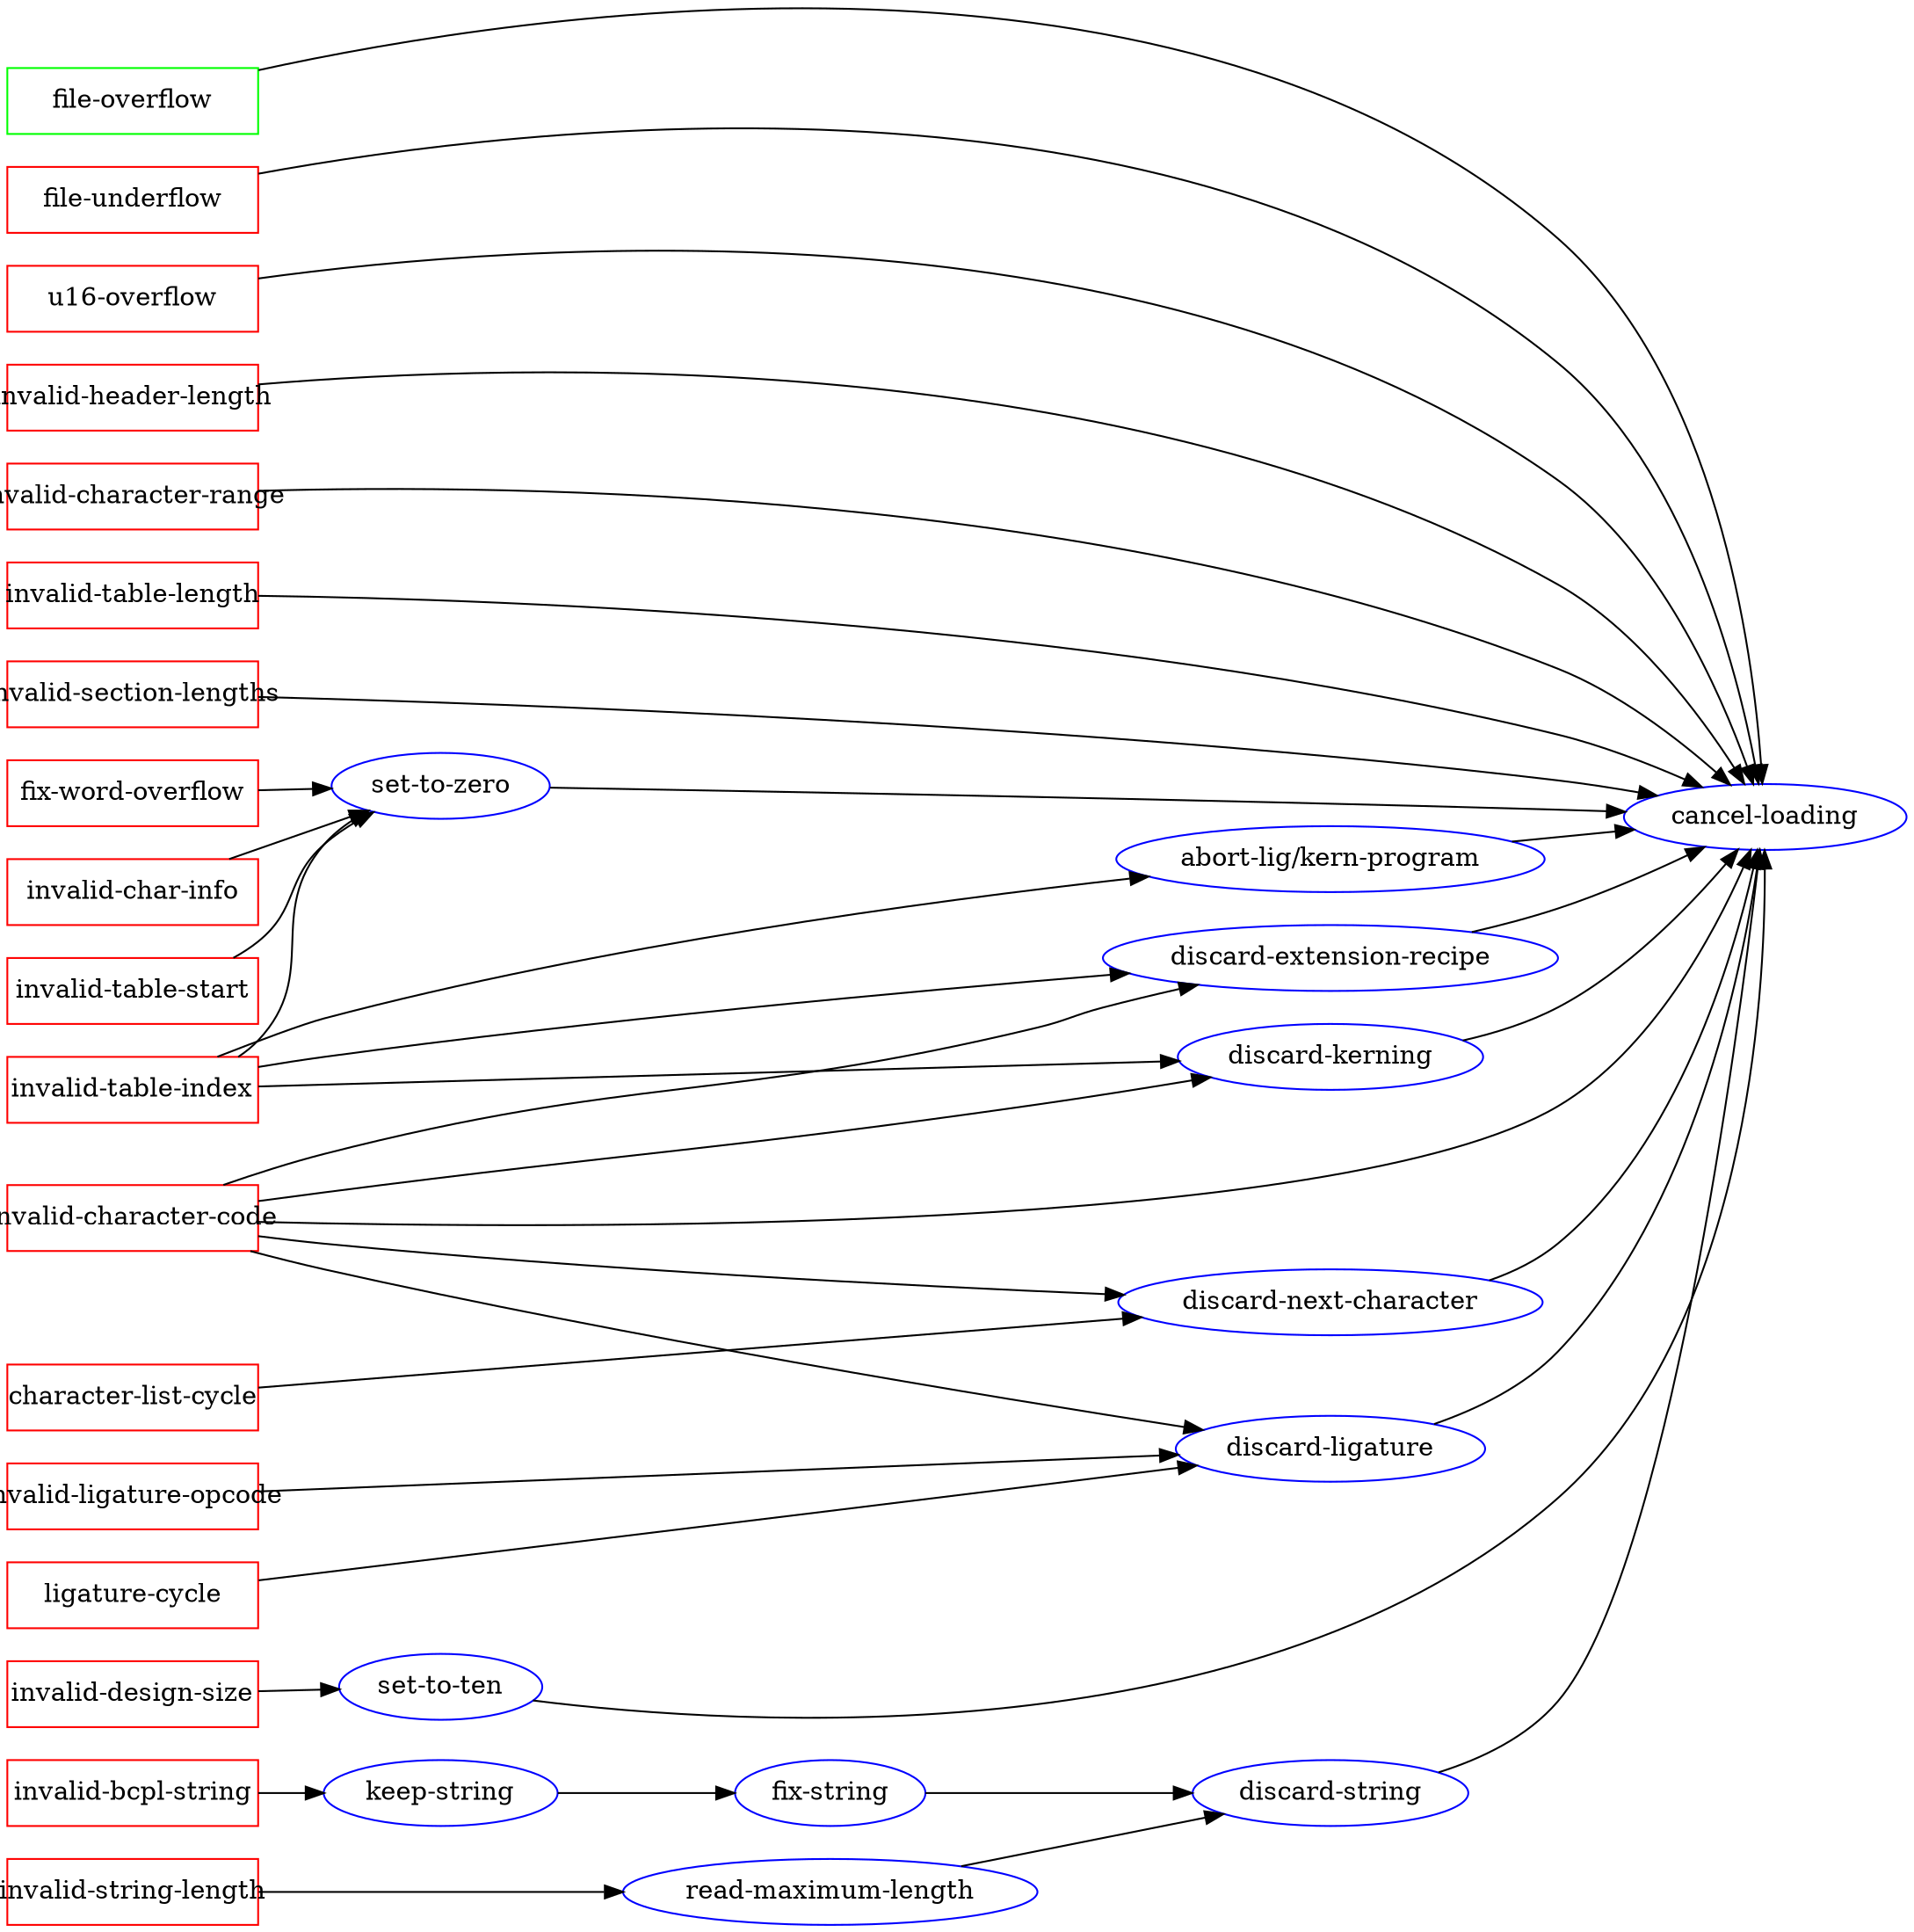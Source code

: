 strict digraph {
  rankdir=LR;
  node [shape=ellipse color=blue]

  { rank=same "file-overflow" "file-underflow" "u16-overflow"
    "invalid-header-length" "invalid-character-range"  "invalid-table-length"
    "invalid-section-lengths" "invalid-design-size"
    "fix-word-overflow" "invalid-bcpl-string" "invalid-char-info"
    "invalid-character-code" "invalid-ligature-opcode" "invalid-string-length"
    "invalid-table-index" "invalid-table-start" "ligature-cycle"
    "character-list-cycle" }

  { rank=same "set-to-zero" "set-to-ten" }

  { rank=same "discard-string" "discard-extension-recipe" "discard-kerning"
    "discard-ligature" "discard-next-character" }


  "file-overflow" [shape=box color=green fixedsize=true width=1.9]

  "character-list-cycle", "file-underflow", "u16-overflow",
  "fix-word-overflow", "invalid-bcpl-string", "invalid-char-info",
  "invalid-character-code", "invalid-character-range", "invalid-design-size",
  "invalid-header-length", "invalid-ligature-opcode",
  "invalid-section-lengths", "invalid-string-length", "invalid-table-index",
  "invalid-table-length", "invalid-table-start", "ligature-cycle"
  [shape=box color=red fixedsize=true width=1.9]

  "file-overflow" -> "cancel-loading";
  "file-underflow" -> "cancel-loading";
  "u16-overflow" -> "cancel-loading";
  "invalid-header-length" -> "cancel-loading";
  "invalid-section-lengths" -> "cancel-loading";
  "invalid-table-length" -> "cancel-loading";
  "invalid-character-range" -> "cancel-loading";
  "character-list-cycle" -> "discard-next-character" -> "cancel-loading";
  "fix-word-overflow" -> "set-to-zero" -> "cancel-loading";
  "invalid-bcpl-string" -> "keep-string" -> "fix-string" -> "discard-string" -> "cancel-loading";
  "invalid-char-info" -> "set-to-zero" -> "cancel-loading";
  "invalid-character-code" -> "cancel-loading";
  "invalid-character-code" -> "discard-extension-recipe" -> "cancel-loading";
  "invalid-character-code" -> "discard-kerning" -> "cancel-loading";
  "invalid-character-code" -> "discard-ligature" -> "cancel-loading";
  "invalid-character-code" -> "discard-next-character" -> "cancel-loading";
  "invalid-design-size" -> "set-to-ten" -> "cancel-loading";
  "invalid-ligature-opcode" -> "discard-ligature" -> "cancel-loading";
  "invalid-string-length" -> "read-maximum-length" -> "discard-string" -> "cancel-loading";
  "invalid-table-index" -> "abort-lig/kern-program" -> "cancel-loading";
  "invalid-table-index" -> "discard-extension-recipe" -> "cancel-loading";
  "invalid-table-index" -> "discard-kerning" -> "cancel-loading";
  "invalid-table-index" -> "set-to-zero" -> "cancel-loading";
  "invalid-table-start" -> "set-to-zero" -> "cancel-loading";
  "ligature-cycle" -> "discard-ligature" -> "cancel-loading";
}
